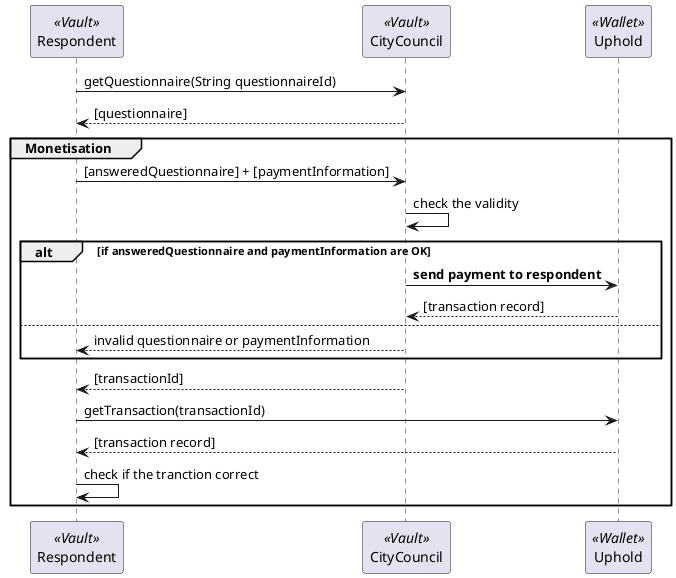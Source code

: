 @startuml service-provider-to-consumer

participant Respondent as r <<Vault>> order 1
participant CityCouncil as cc <<Vault>> order 2
participant Uphold as u <<Wallet>> order 3

r -> cc : getQuestionnaire(String questionnaireId)
r <-- cc : [questionnaire]

group Monetisation
  r -> cc : [answeredQuestionnaire] + [paymentInformation]
  cc -> cc : check the validity
  alt if answeredQuestionnaire and paymentInformation are OK
    cc -> u : **send payment to respondent**
    cc <-- u : [transaction record]
  else 
    r <-- cc : invalid questionnaire or paymentInformation
  end

r <-- cc : [transactionId]
r -> u : getTransaction(transactionId)
r <-- u: [transaction record]
r -> r : check if the tranction correct
end


@enduml